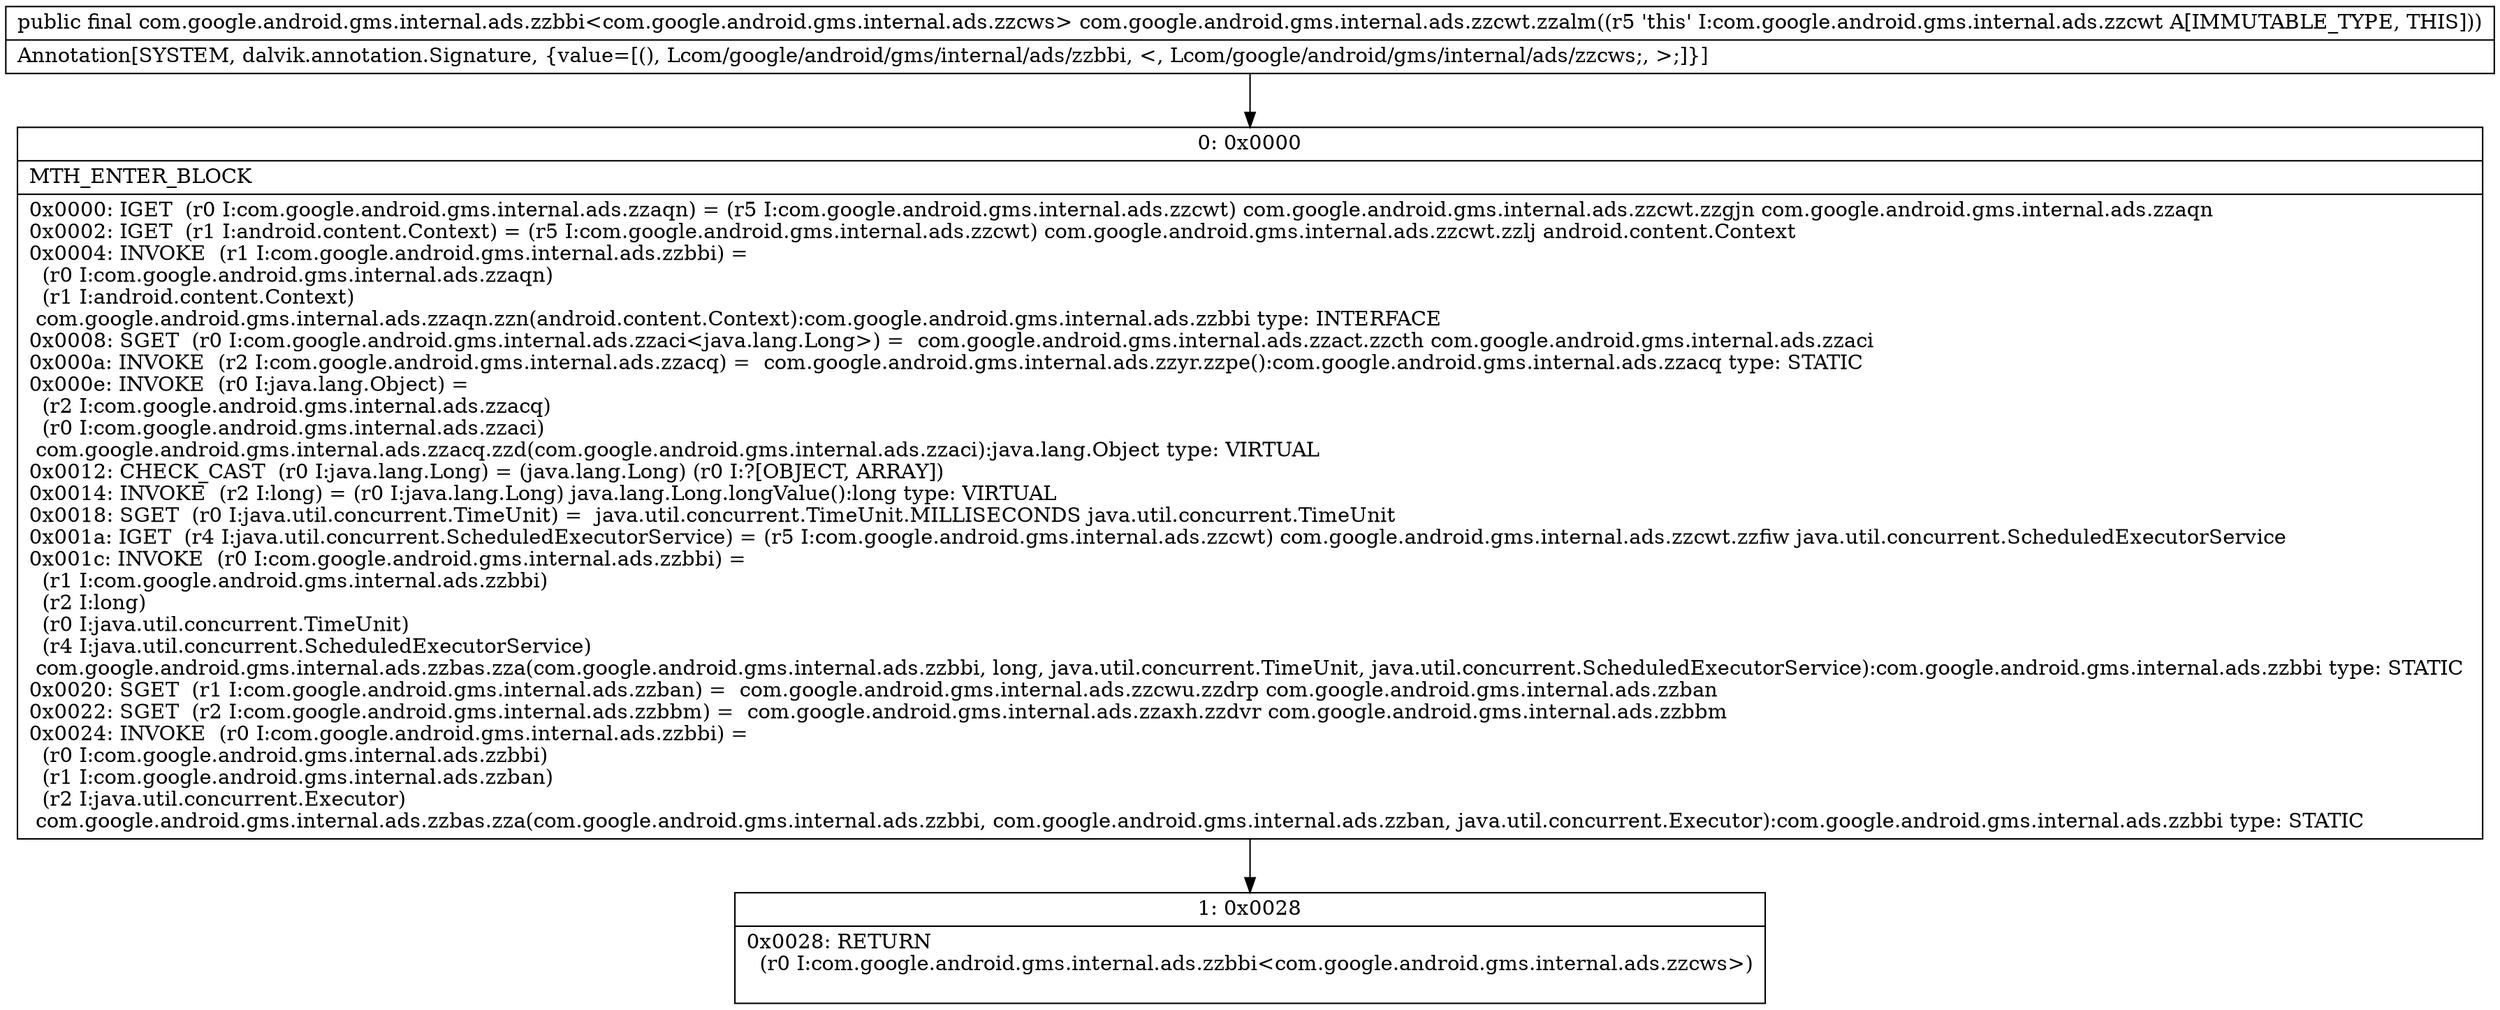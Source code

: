 digraph "CFG forcom.google.android.gms.internal.ads.zzcwt.zzalm()Lcom\/google\/android\/gms\/internal\/ads\/zzbbi;" {
Node_0 [shape=record,label="{0\:\ 0x0000|MTH_ENTER_BLOCK\l|0x0000: IGET  (r0 I:com.google.android.gms.internal.ads.zzaqn) = (r5 I:com.google.android.gms.internal.ads.zzcwt) com.google.android.gms.internal.ads.zzcwt.zzgjn com.google.android.gms.internal.ads.zzaqn \l0x0002: IGET  (r1 I:android.content.Context) = (r5 I:com.google.android.gms.internal.ads.zzcwt) com.google.android.gms.internal.ads.zzcwt.zzlj android.content.Context \l0x0004: INVOKE  (r1 I:com.google.android.gms.internal.ads.zzbbi) = \l  (r0 I:com.google.android.gms.internal.ads.zzaqn)\l  (r1 I:android.content.Context)\l com.google.android.gms.internal.ads.zzaqn.zzn(android.content.Context):com.google.android.gms.internal.ads.zzbbi type: INTERFACE \l0x0008: SGET  (r0 I:com.google.android.gms.internal.ads.zzaci\<java.lang.Long\>) =  com.google.android.gms.internal.ads.zzact.zzcth com.google.android.gms.internal.ads.zzaci \l0x000a: INVOKE  (r2 I:com.google.android.gms.internal.ads.zzacq) =  com.google.android.gms.internal.ads.zzyr.zzpe():com.google.android.gms.internal.ads.zzacq type: STATIC \l0x000e: INVOKE  (r0 I:java.lang.Object) = \l  (r2 I:com.google.android.gms.internal.ads.zzacq)\l  (r0 I:com.google.android.gms.internal.ads.zzaci)\l com.google.android.gms.internal.ads.zzacq.zzd(com.google.android.gms.internal.ads.zzaci):java.lang.Object type: VIRTUAL \l0x0012: CHECK_CAST  (r0 I:java.lang.Long) = (java.lang.Long) (r0 I:?[OBJECT, ARRAY]) \l0x0014: INVOKE  (r2 I:long) = (r0 I:java.lang.Long) java.lang.Long.longValue():long type: VIRTUAL \l0x0018: SGET  (r0 I:java.util.concurrent.TimeUnit) =  java.util.concurrent.TimeUnit.MILLISECONDS java.util.concurrent.TimeUnit \l0x001a: IGET  (r4 I:java.util.concurrent.ScheduledExecutorService) = (r5 I:com.google.android.gms.internal.ads.zzcwt) com.google.android.gms.internal.ads.zzcwt.zzfiw java.util.concurrent.ScheduledExecutorService \l0x001c: INVOKE  (r0 I:com.google.android.gms.internal.ads.zzbbi) = \l  (r1 I:com.google.android.gms.internal.ads.zzbbi)\l  (r2 I:long)\l  (r0 I:java.util.concurrent.TimeUnit)\l  (r4 I:java.util.concurrent.ScheduledExecutorService)\l com.google.android.gms.internal.ads.zzbas.zza(com.google.android.gms.internal.ads.zzbbi, long, java.util.concurrent.TimeUnit, java.util.concurrent.ScheduledExecutorService):com.google.android.gms.internal.ads.zzbbi type: STATIC \l0x0020: SGET  (r1 I:com.google.android.gms.internal.ads.zzban) =  com.google.android.gms.internal.ads.zzcwu.zzdrp com.google.android.gms.internal.ads.zzban \l0x0022: SGET  (r2 I:com.google.android.gms.internal.ads.zzbbm) =  com.google.android.gms.internal.ads.zzaxh.zzdvr com.google.android.gms.internal.ads.zzbbm \l0x0024: INVOKE  (r0 I:com.google.android.gms.internal.ads.zzbbi) = \l  (r0 I:com.google.android.gms.internal.ads.zzbbi)\l  (r1 I:com.google.android.gms.internal.ads.zzban)\l  (r2 I:java.util.concurrent.Executor)\l com.google.android.gms.internal.ads.zzbas.zza(com.google.android.gms.internal.ads.zzbbi, com.google.android.gms.internal.ads.zzban, java.util.concurrent.Executor):com.google.android.gms.internal.ads.zzbbi type: STATIC \l}"];
Node_1 [shape=record,label="{1\:\ 0x0028|0x0028: RETURN  \l  (r0 I:com.google.android.gms.internal.ads.zzbbi\<com.google.android.gms.internal.ads.zzcws\>)\l \l}"];
MethodNode[shape=record,label="{public final com.google.android.gms.internal.ads.zzbbi\<com.google.android.gms.internal.ads.zzcws\> com.google.android.gms.internal.ads.zzcwt.zzalm((r5 'this' I:com.google.android.gms.internal.ads.zzcwt A[IMMUTABLE_TYPE, THIS]))  | Annotation[SYSTEM, dalvik.annotation.Signature, \{value=[(), Lcom\/google\/android\/gms\/internal\/ads\/zzbbi, \<, Lcom\/google\/android\/gms\/internal\/ads\/zzcws;, \>;]\}]\l}"];
MethodNode -> Node_0;
Node_0 -> Node_1;
}


